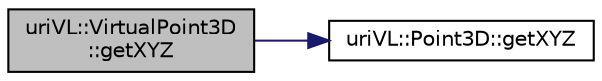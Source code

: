 digraph "uriVL::VirtualPoint3D::getXYZ"
{
  edge [fontname="Helvetica",fontsize="10",labelfontname="Helvetica",labelfontsize="10"];
  node [fontname="Helvetica",fontsize="10",shape=record];
  rankdir="LR";
  Node1 [label="uriVL::VirtualPoint3D\l::getXYZ",height=0.2,width=0.4,color="black", fillcolor="grey75", style="filled", fontcolor="black"];
  Node1 -> Node2 [color="midnightblue",fontsize="10",style="solid",fontname="Helvetica"];
  Node2 [label="uriVL::Point3D::getXYZ",height=0.2,width=0.4,color="black", fillcolor="white", style="filled",URL="$classuriVL_1_1Point3D.html#ac6f4a6c1b191e6cad5d2a84dfd369cbe",tooltip="Returns the point&#39;s coordinates vector. "];
}
